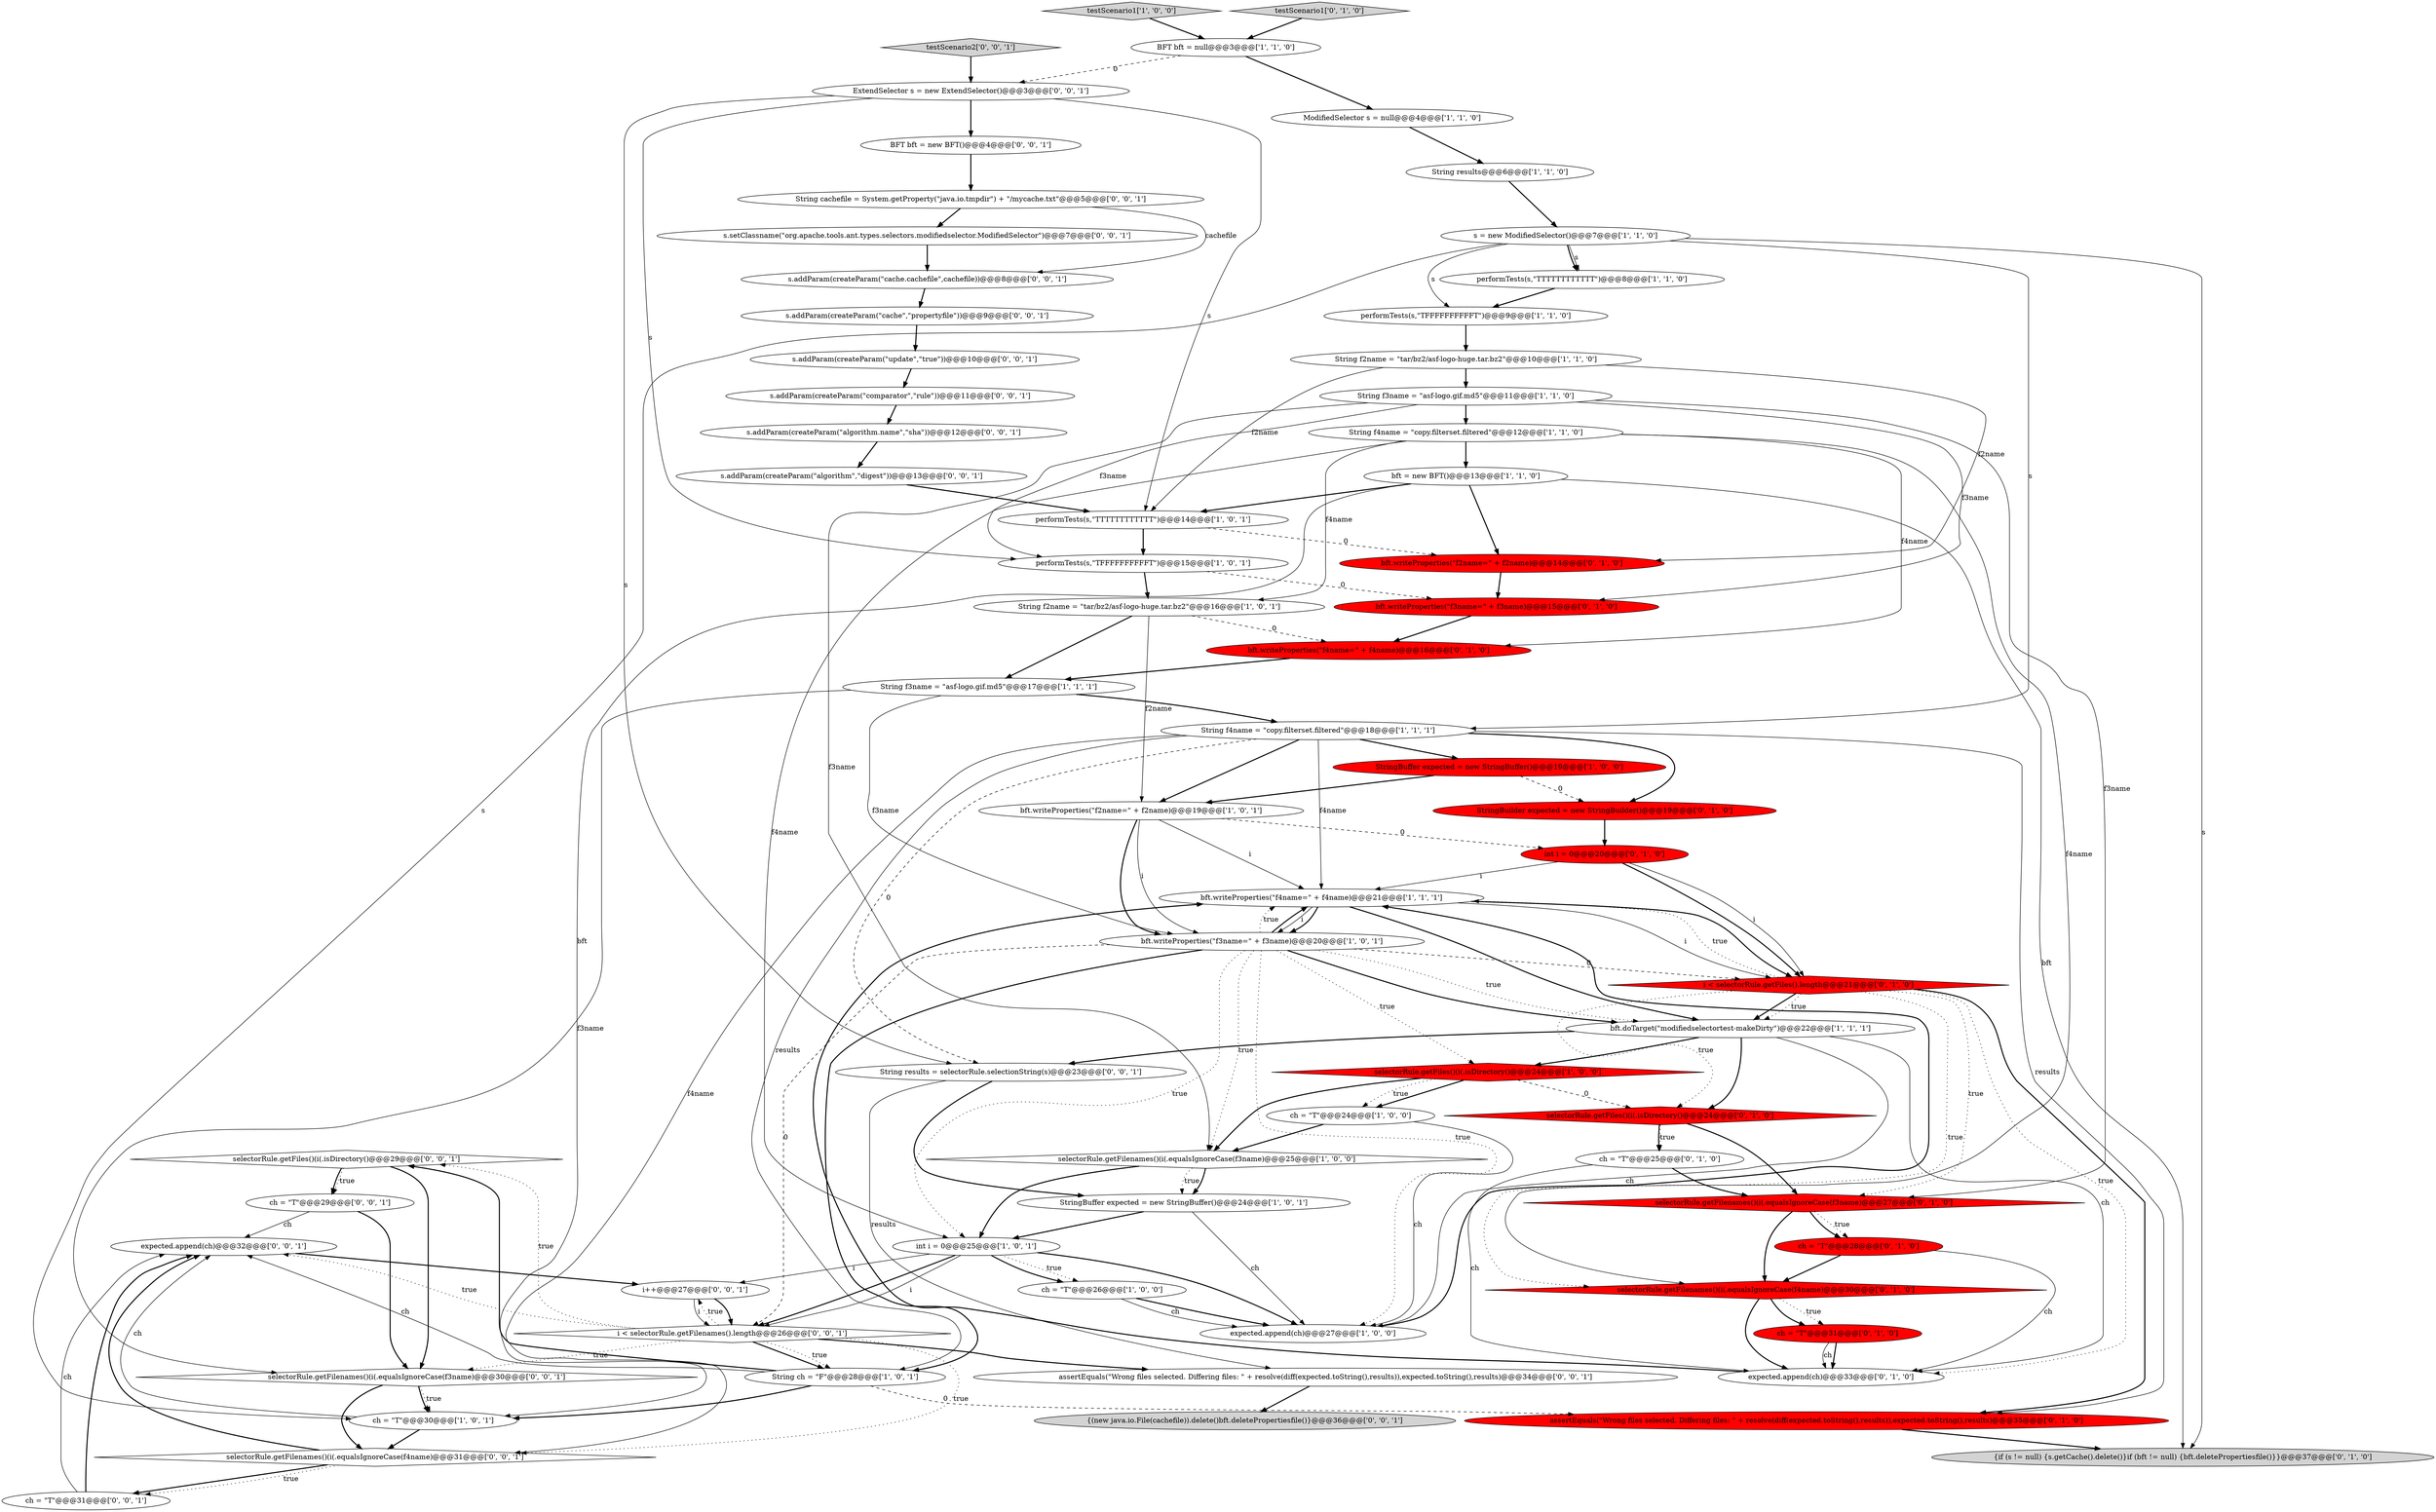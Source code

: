 digraph {
61 [style = filled, label = "selectorRule.getFiles()(i(.isDirectory()@@@29@@@['0', '0', '1']", fillcolor = white, shape = diamond image = "AAA0AAABBB3BBB"];
62 [style = filled, label = "s.addParam(createParam(\"cache.cachefile\",cachefile))@@@8@@@['0', '0', '1']", fillcolor = white, shape = ellipse image = "AAA0AAABBB3BBB"];
38 [style = filled, label = "selectorRule.getFilenames()(i(.equalsIgnoreCase(f4name)@@@30@@@['0', '1', '0']", fillcolor = red, shape = diamond image = "AAA1AAABBB2BBB"];
26 [style = filled, label = "ch = \"T\"@@@30@@@['1', '0', '1']", fillcolor = white, shape = ellipse image = "AAA0AAABBB1BBB"];
17 [style = filled, label = "String results@@@6@@@['1', '1', '0']", fillcolor = white, shape = ellipse image = "AAA0AAABBB1BBB"];
18 [style = filled, label = "bft.writeProperties(\"f2name=\" + f2name)@@@19@@@['1', '0', '1']", fillcolor = white, shape = ellipse image = "AAA0AAABBB1BBB"];
37 [style = filled, label = "ch = \"T\"@@@31@@@['0', '1', '0']", fillcolor = red, shape = ellipse image = "AAA1AAABBB2BBB"];
12 [style = filled, label = "BFT bft = null@@@3@@@['1', '1', '0']", fillcolor = white, shape = ellipse image = "AAA0AAABBB1BBB"];
40 [style = filled, label = "ch = \"T\"@@@25@@@['0', '1', '0']", fillcolor = white, shape = ellipse image = "AAA0AAABBB2BBB"];
46 [style = filled, label = "ExtendSelector s = new ExtendSelector()@@@3@@@['0', '0', '1']", fillcolor = white, shape = ellipse image = "AAA0AAABBB3BBB"];
7 [style = filled, label = "String ch = \"F\"@@@28@@@['1', '0', '1']", fillcolor = white, shape = ellipse image = "AAA0AAABBB1BBB"];
28 [style = filled, label = "s = new ModifiedSelector()@@@7@@@['1', '1', '0']", fillcolor = white, shape = ellipse image = "AAA0AAABBB1BBB"];
23 [style = filled, label = "bft.writeProperties(\"f4name=\" + f4name)@@@21@@@['1', '1', '1']", fillcolor = white, shape = ellipse image = "AAA0AAABBB1BBB"];
32 [style = filled, label = "selectorRule.getFilenames()(i(.equalsIgnoreCase(f3name)@@@27@@@['0', '1', '0']", fillcolor = red, shape = diamond image = "AAA1AAABBB2BBB"];
53 [style = filled, label = "s.addParam(createParam(\"algorithm\",\"digest\"))@@@13@@@['0', '0', '1']", fillcolor = white, shape = ellipse image = "AAA0AAABBB3BBB"];
16 [style = filled, label = "performTests(s,\"TFFFFFFFFFFT\")@@@15@@@['1', '0', '1']", fillcolor = white, shape = ellipse image = "AAA0AAABBB1BBB"];
29 [style = filled, label = "StringBuffer expected = new StringBuffer()@@@19@@@['1', '0', '0']", fillcolor = red, shape = ellipse image = "AAA1AAABBB1BBB"];
52 [style = filled, label = "s.addParam(createParam(\"update\",\"true\"))@@@10@@@['0', '0', '1']", fillcolor = white, shape = ellipse image = "AAA0AAABBB3BBB"];
63 [style = filled, label = "String results = selectorRule.selectionString(s)@@@23@@@['0', '0', '1']", fillcolor = white, shape = ellipse image = "AAA0AAABBB3BBB"];
5 [style = filled, label = "expected.append(ch)@@@27@@@['1', '0', '0']", fillcolor = white, shape = ellipse image = "AAA0AAABBB1BBB"];
50 [style = filled, label = "selectorRule.getFilenames()(i(.equalsIgnoreCase(f4name)@@@31@@@['0', '0', '1']", fillcolor = white, shape = diamond image = "AAA0AAABBB3BBB"];
1 [style = filled, label = "ModifiedSelector s = null@@@4@@@['1', '1', '0']", fillcolor = white, shape = ellipse image = "AAA0AAABBB1BBB"];
64 [style = filled, label = "s.addParam(createParam(\"algorithm.name\",\"sha\"))@@@12@@@['0', '0', '1']", fillcolor = white, shape = ellipse image = "AAA0AAABBB3BBB"];
3 [style = filled, label = "ch = \"T\"@@@26@@@['1', '0', '0']", fillcolor = white, shape = ellipse image = "AAA0AAABBB1BBB"];
31 [style = filled, label = "{if (s != null) {s.getCache().delete()}if (bft != null) {bft.deletePropertiesfile()}}@@@37@@@['0', '1', '0']", fillcolor = lightgray, shape = ellipse image = "AAA0AAABBB2BBB"];
19 [style = filled, label = "String f2name = \"tar/bz2/asf-logo-huge.tar.bz2\"@@@10@@@['1', '1', '0']", fillcolor = white, shape = ellipse image = "AAA0AAABBB1BBB"];
65 [style = filled, label = "ch = \"T\"@@@29@@@['0', '0', '1']", fillcolor = white, shape = ellipse image = "AAA0AAABBB3BBB"];
47 [style = filled, label = "expected.append(ch)@@@32@@@['0', '0', '1']", fillcolor = white, shape = ellipse image = "AAA0AAABBB3BBB"];
49 [style = filled, label = "i++@@@27@@@['0', '0', '1']", fillcolor = white, shape = ellipse image = "AAA0AAABBB3BBB"];
9 [style = filled, label = "String f4name = \"copy.filterset.filtered\"@@@12@@@['1', '1', '0']", fillcolor = white, shape = ellipse image = "AAA0AAABBB1BBB"];
35 [style = filled, label = "selectorRule.getFiles()(i(.isDirectory()@@@24@@@['0', '1', '0']", fillcolor = red, shape = diamond image = "AAA1AAABBB2BBB"];
41 [style = filled, label = "bft.writeProperties(\"f2name=\" + f2name)@@@14@@@['0', '1', '0']", fillcolor = red, shape = ellipse image = "AAA1AAABBB2BBB"];
27 [style = filled, label = "int i = 0@@@25@@@['1', '0', '1']", fillcolor = white, shape = ellipse image = "AAA0AAABBB1BBB"];
33 [style = filled, label = "assertEquals(\"Wrong files selected. Differing files: \" + resolve(diff(expected.toString(),results)),expected.toString(),results)@@@35@@@['0', '1', '0']", fillcolor = red, shape = ellipse image = "AAA1AAABBB2BBB"];
34 [style = filled, label = "bft.writeProperties(\"f4name=\" + f4name)@@@16@@@['0', '1', '0']", fillcolor = red, shape = ellipse image = "AAA1AAABBB2BBB"];
11 [style = filled, label = "testScenario1['1', '0', '0']", fillcolor = lightgray, shape = diamond image = "AAA0AAABBB1BBB"];
66 [style = filled, label = "s.setClassname(\"org.apache.tools.ant.types.selectors.modifiedselector.ModifiedSelector\")@@@7@@@['0', '0', '1']", fillcolor = white, shape = ellipse image = "AAA0AAABBB3BBB"];
24 [style = filled, label = "StringBuffer expected = new StringBuffer()@@@24@@@['1', '0', '1']", fillcolor = white, shape = ellipse image = "AAA0AAABBB1BBB"];
6 [style = filled, label = "selectorRule.getFilenames()(i(.equalsIgnoreCase(f3name)@@@25@@@['1', '0', '0']", fillcolor = white, shape = diamond image = "AAA0AAABBB1BBB"];
20 [style = filled, label = "String f4name = \"copy.filterset.filtered\"@@@18@@@['1', '1', '1']", fillcolor = white, shape = ellipse image = "AAA0AAABBB1BBB"];
39 [style = filled, label = "testScenario1['0', '1', '0']", fillcolor = lightgray, shape = diamond image = "AAA0AAABBB2BBB"];
55 [style = filled, label = "BFT bft = new BFT()@@@4@@@['0', '0', '1']", fillcolor = white, shape = ellipse image = "AAA0AAABBB3BBB"];
58 [style = filled, label = "{(new java.io.File(cachefile)).delete()bft.deletePropertiesfile()}@@@36@@@['0', '0', '1']", fillcolor = lightgray, shape = ellipse image = "AAA0AAABBB3BBB"];
10 [style = filled, label = "ch = \"T\"@@@24@@@['1', '0', '0']", fillcolor = white, shape = ellipse image = "AAA0AAABBB1BBB"];
8 [style = filled, label = "bft.doTarget(\"modifiedselectortest-makeDirty\")@@@22@@@['1', '1', '1']", fillcolor = white, shape = ellipse image = "AAA0AAABBB1BBB"];
43 [style = filled, label = "ch = \"T\"@@@28@@@['0', '1', '0']", fillcolor = red, shape = ellipse image = "AAA1AAABBB2BBB"];
59 [style = filled, label = "s.addParam(createParam(\"cache\",\"propertyfile\"))@@@9@@@['0', '0', '1']", fillcolor = white, shape = ellipse image = "AAA0AAABBB3BBB"];
54 [style = filled, label = "selectorRule.getFilenames()(i(.equalsIgnoreCase(f3name)@@@30@@@['0', '0', '1']", fillcolor = white, shape = diamond image = "AAA0AAABBB3BBB"];
60 [style = filled, label = "assertEquals(\"Wrong files selected. Differing files: \" + resolve(diff(expected.toString(),results)),expected.toString(),results)@@@34@@@['0', '0', '1']", fillcolor = white, shape = ellipse image = "AAA0AAABBB3BBB"];
67 [style = filled, label = "ch = \"T\"@@@31@@@['0', '0', '1']", fillcolor = white, shape = ellipse image = "AAA0AAABBB3BBB"];
21 [style = filled, label = "bft.writeProperties(\"f3name=\" + f3name)@@@20@@@['1', '0', '1']", fillcolor = white, shape = ellipse image = "AAA0AAABBB1BBB"];
51 [style = filled, label = "String cachefile = System.getProperty(\"java.io.tmpdir\") + \"/mycache.txt\"@@@5@@@['0', '0', '1']", fillcolor = white, shape = ellipse image = "AAA0AAABBB3BBB"];
57 [style = filled, label = "s.addParam(createParam(\"comparator\",\"rule\"))@@@11@@@['0', '0', '1']", fillcolor = white, shape = ellipse image = "AAA0AAABBB3BBB"];
45 [style = filled, label = "int i = 0@@@20@@@['0', '1', '0']", fillcolor = red, shape = ellipse image = "AAA1AAABBB2BBB"];
4 [style = filled, label = "performTests(s,\"TTTTTTTTTTTT\")@@@8@@@['1', '1', '0']", fillcolor = white, shape = ellipse image = "AAA0AAABBB1BBB"];
14 [style = filled, label = "performTests(s,\"TTTTTTTTTTTT\")@@@14@@@['1', '0', '1']", fillcolor = white, shape = ellipse image = "AAA0AAABBB1BBB"];
0 [style = filled, label = "String f3name = \"asf-logo.gif.md5\"@@@17@@@['1', '1', '1']", fillcolor = white, shape = ellipse image = "AAA0AAABBB1BBB"];
2 [style = filled, label = "bft = new BFT()@@@13@@@['1', '1', '0']", fillcolor = white, shape = ellipse image = "AAA0AAABBB1BBB"];
15 [style = filled, label = "performTests(s,\"TFFFFFFFFFFT\")@@@9@@@['1', '1', '0']", fillcolor = white, shape = ellipse image = "AAA0AAABBB1BBB"];
25 [style = filled, label = "selectorRule.getFiles()(i(.isDirectory()@@@24@@@['1', '0', '0']", fillcolor = red, shape = diamond image = "AAA1AAABBB1BBB"];
36 [style = filled, label = "StringBuilder expected = new StringBuilder()@@@19@@@['0', '1', '0']", fillcolor = red, shape = ellipse image = "AAA1AAABBB2BBB"];
13 [style = filled, label = "String f2name = \"tar/bz2/asf-logo-huge.tar.bz2\"@@@16@@@['1', '0', '1']", fillcolor = white, shape = ellipse image = "AAA0AAABBB1BBB"];
30 [style = filled, label = "expected.append(ch)@@@33@@@['0', '1', '0']", fillcolor = white, shape = ellipse image = "AAA0AAABBB2BBB"];
44 [style = filled, label = "i < selectorRule.getFiles().length@@@21@@@['0', '1', '0']", fillcolor = red, shape = diamond image = "AAA1AAABBB2BBB"];
48 [style = filled, label = "testScenario2['0', '0', '1']", fillcolor = lightgray, shape = diamond image = "AAA0AAABBB3BBB"];
22 [style = filled, label = "String f3name = \"asf-logo.gif.md5\"@@@11@@@['1', '1', '0']", fillcolor = white, shape = ellipse image = "AAA0AAABBB1BBB"];
42 [style = filled, label = "bft.writeProperties(\"f3name=\" + f3name)@@@15@@@['0', '1', '0']", fillcolor = red, shape = ellipse image = "AAA1AAABBB2BBB"];
56 [style = filled, label = "i < selectorRule.getFilenames().length@@@26@@@['0', '0', '1']", fillcolor = white, shape = diamond image = "AAA0AAABBB3BBB"];
44->8 [style = bold, label=""];
32->43 [style = dotted, label="true"];
65->54 [style = bold, label=""];
28->4 [style = solid, label="s"];
21->8 [style = dotted, label="true"];
8->63 [style = bold, label=""];
4->15 [style = bold, label=""];
19->41 [style = solid, label="f2name"];
18->23 [style = solid, label="i"];
21->8 [style = bold, label=""];
2->31 [style = solid, label="bft"];
21->27 [style = dotted, label="true"];
55->51 [style = bold, label=""];
64->53 [style = bold, label=""];
66->62 [style = bold, label=""];
25->6 [style = bold, label=""];
51->62 [style = solid, label="cachefile"];
29->18 [style = bold, label=""];
7->26 [style = bold, label=""];
47->49 [style = bold, label=""];
27->49 [style = solid, label="i"];
61->65 [style = dotted, label="true"];
28->31 [style = solid, label="s"];
3->5 [style = bold, label=""];
38->30 [style = bold, label=""];
28->4 [style = bold, label=""];
56->61 [style = dotted, label="true"];
21->23 [style = dotted, label="true"];
2->14 [style = bold, label=""];
44->30 [style = dotted, label="true"];
44->8 [style = dotted, label="true"];
23->21 [style = solid, label="i"];
67->47 [style = bold, label=""];
49->56 [style = bold, label=""];
3->5 [style = solid, label="ch"];
25->10 [style = bold, label=""];
56->54 [style = dotted, label="true"];
12->46 [style = dashed, label="0"];
27->5 [style = bold, label=""];
56->7 [style = bold, label=""];
24->27 [style = bold, label=""];
9->13 [style = solid, label="f4name"];
54->26 [style = bold, label=""];
28->26 [style = solid, label="s"];
23->44 [style = bold, label=""];
21->5 [style = dotted, label="true"];
14->16 [style = bold, label=""];
5->23 [style = bold, label=""];
9->2 [style = bold, label=""];
22->9 [style = bold, label=""];
24->5 [style = solid, label="ch"];
11->12 [style = bold, label=""];
40->30 [style = solid, label="ch"];
18->45 [style = dashed, label="0"];
23->8 [style = bold, label=""];
0->54 [style = solid, label="f3name"];
12->1 [style = bold, label=""];
56->47 [style = dotted, label="true"];
34->0 [style = bold, label=""];
50->67 [style = bold, label=""];
44->35 [style = dotted, label="true"];
27->56 [style = bold, label=""];
1->17 [style = bold, label=""];
20->18 [style = bold, label=""];
20->7 [style = solid, label="results"];
35->40 [style = bold, label=""];
38->37 [style = bold, label=""];
7->47 [style = solid, label="ch"];
10->5 [style = solid, label="ch"];
46->16 [style = solid, label="s"];
44->38 [style = dotted, label="true"];
8->30 [style = solid, label="ch"];
39->12 [style = bold, label=""];
44->23 [style = dotted, label="true"];
21->7 [style = bold, label=""];
0->20 [style = bold, label=""];
25->10 [style = dotted, label="true"];
0->21 [style = solid, label="f3name"];
22->16 [style = solid, label="f3name"];
21->56 [style = dashed, label="0"];
19->22 [style = bold, label=""];
13->0 [style = bold, label=""];
21->6 [style = dotted, label="true"];
21->23 [style = bold, label=""];
9->27 [style = solid, label="f4name"];
23->44 [style = solid, label="i"];
38->37 [style = dotted, label="true"];
2->41 [style = bold, label=""];
6->24 [style = dotted, label="true"];
16->13 [style = bold, label=""];
22->6 [style = solid, label="f3name"];
37->30 [style = solid, label="ch"];
20->50 [style = solid, label="f4name"];
44->32 [style = dotted, label="true"];
35->40 [style = dotted, label="true"];
56->50 [style = dotted, label="true"];
61->65 [style = bold, label=""];
37->30 [style = bold, label=""];
56->60 [style = bold, label=""];
16->42 [style = dashed, label="0"];
44->33 [style = bold, label=""];
2->26 [style = solid, label="bft"];
46->14 [style = solid, label="s"];
35->32 [style = bold, label=""];
26->47 [style = solid, label="ch"];
6->24 [style = bold, label=""];
50->67 [style = dotted, label="true"];
15->19 [style = bold, label=""];
65->47 [style = solid, label="ch"];
45->44 [style = bold, label=""];
10->6 [style = bold, label=""];
8->35 [style = bold, label=""];
63->24 [style = bold, label=""];
48->46 [style = bold, label=""];
21->25 [style = dotted, label="true"];
53->14 [style = bold, label=""];
60->58 [style = bold, label=""];
6->27 [style = bold, label=""];
43->38 [style = bold, label=""];
40->32 [style = bold, label=""];
9->38 [style = solid, label="f4name"];
63->60 [style = solid, label="results"];
67->47 [style = solid, label="ch"];
18->21 [style = bold, label=""];
61->54 [style = bold, label=""];
43->30 [style = solid, label="ch"];
20->23 [style = solid, label="f4name"];
27->56 [style = solid, label="i"];
13->34 [style = dashed, label="0"];
45->44 [style = solid, label="i"];
20->36 [style = bold, label=""];
14->41 [style = dashed, label="0"];
9->34 [style = solid, label="f4name"];
46->55 [style = bold, label=""];
62->59 [style = bold, label=""];
42->34 [style = bold, label=""];
29->36 [style = dashed, label="0"];
20->63 [style = dashed, label="0"];
57->64 [style = bold, label=""];
56->7 [style = dotted, label="true"];
21->44 [style = dashed, label="0"];
20->29 [style = bold, label=""];
27->3 [style = bold, label=""];
30->23 [style = bold, label=""];
59->52 [style = bold, label=""];
28->15 [style = solid, label="s"];
20->33 [style = solid, label="results"];
32->43 [style = bold, label=""];
25->35 [style = dashed, label="0"];
13->18 [style = solid, label="f2name"];
27->3 [style = dotted, label="true"];
54->50 [style = bold, label=""];
32->38 [style = bold, label=""];
17->28 [style = bold, label=""];
23->21 [style = bold, label=""];
49->56 [style = solid, label="i"];
26->50 [style = bold, label=""];
50->47 [style = bold, label=""];
18->21 [style = solid, label="i"];
28->20 [style = solid, label="s"];
46->63 [style = solid, label="s"];
22->42 [style = solid, label="f3name"];
33->31 [style = bold, label=""];
22->32 [style = solid, label="f3name"];
54->26 [style = dotted, label="true"];
56->49 [style = dotted, label="true"];
7->61 [style = bold, label=""];
7->33 [style = dashed, label="0"];
36->45 [style = bold, label=""];
52->57 [style = bold, label=""];
8->5 [style = solid, label="ch"];
8->25 [style = bold, label=""];
45->23 [style = solid, label="i"];
51->66 [style = bold, label=""];
19->14 [style = solid, label="f2name"];
41->42 [style = bold, label=""];
}
